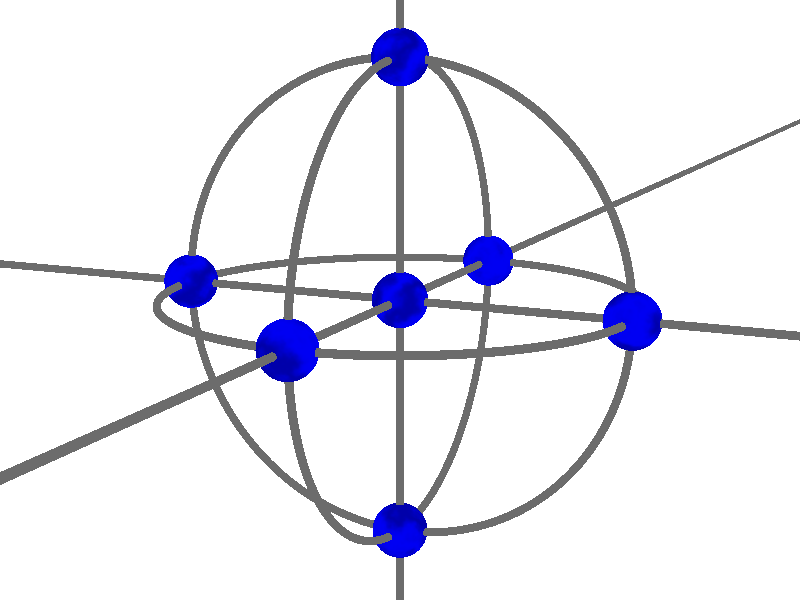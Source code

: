 // Persistence of Vision Ray Tracer Scene Description File// File: ?.pov// Vers: 3.5// Desc: Basic Scene Example// Date: mm/dd/yy// Auth: ?//#version 3.5;#include "colors.inc"#include "textures.inc"global_settings {  assumed_gamma 1.0}// ----------------------------------------camera {  location  <20, 4.5, 9>  direction 3*z  right     x*image_width/image_height  look_at   <0.0, 0.0,  0.0>}sky_sphere {  pigment {    color rgb <1,1,1>  }}light_source {  <30, 90, 60>  color rgb <1, 1, 1>  // light's color}light_source {  <-30, 90, -60>  color rgb <0.25,0.25,0.25>}// ----------------------------------------#declare edgeradius = 0.05;#declare edgetexture = texture {    pigment {      color rgb <0.15,0.15,0.15>    }    finish {    brilliance 4    diffuse 0.5    metallic    specular 0.60    roughness 1/80    }  }#declare ringradius = 3;#declare vertexradius = 0.35;#declare vertextexture = texture {    pigment {      Sapphire_Agate    }    finish {    specular 0.60    roughness 1/80    }  }// ----------------------------------------cylinder {  <1000,0,0>, <-1000,0,0>, edgeradius  texture { edgetexture }}cylinder {  <0,1000,0>, <0,-1000,0>, edgeradius  texture { edgetexture }}cylinder {  <0,0,1000>, <0,0,-1000>, edgeradius  texture { edgetexture }}torus {  ringradius,edgeradius  texture { edgetexture }}torus {  ringradius,edgeradius  texture { edgetexture }  rotate <0,0,90>}torus {  ringradius,edgeradius  texture { edgetexture }  rotate <90,0,0>}sphere {  <0,0,0>,vertexradius  texture { vertextexture }}sphere {  <ringradius,0,0>,vertexradius  texture { vertextexture }}sphere {  <-ringradius,0,0>,vertexradius  texture { vertextexture }}sphere {  <0,ringradius,0>,vertexradius  texture { vertextexture }}sphere {  <0,-ringradius,0>,vertexradius  texture { vertextexture }}sphere {  <0,0,ringradius>,vertexradius  texture { vertextexture }}sphere {  <0,0,-ringradius>,vertexradius  texture { vertextexture }}